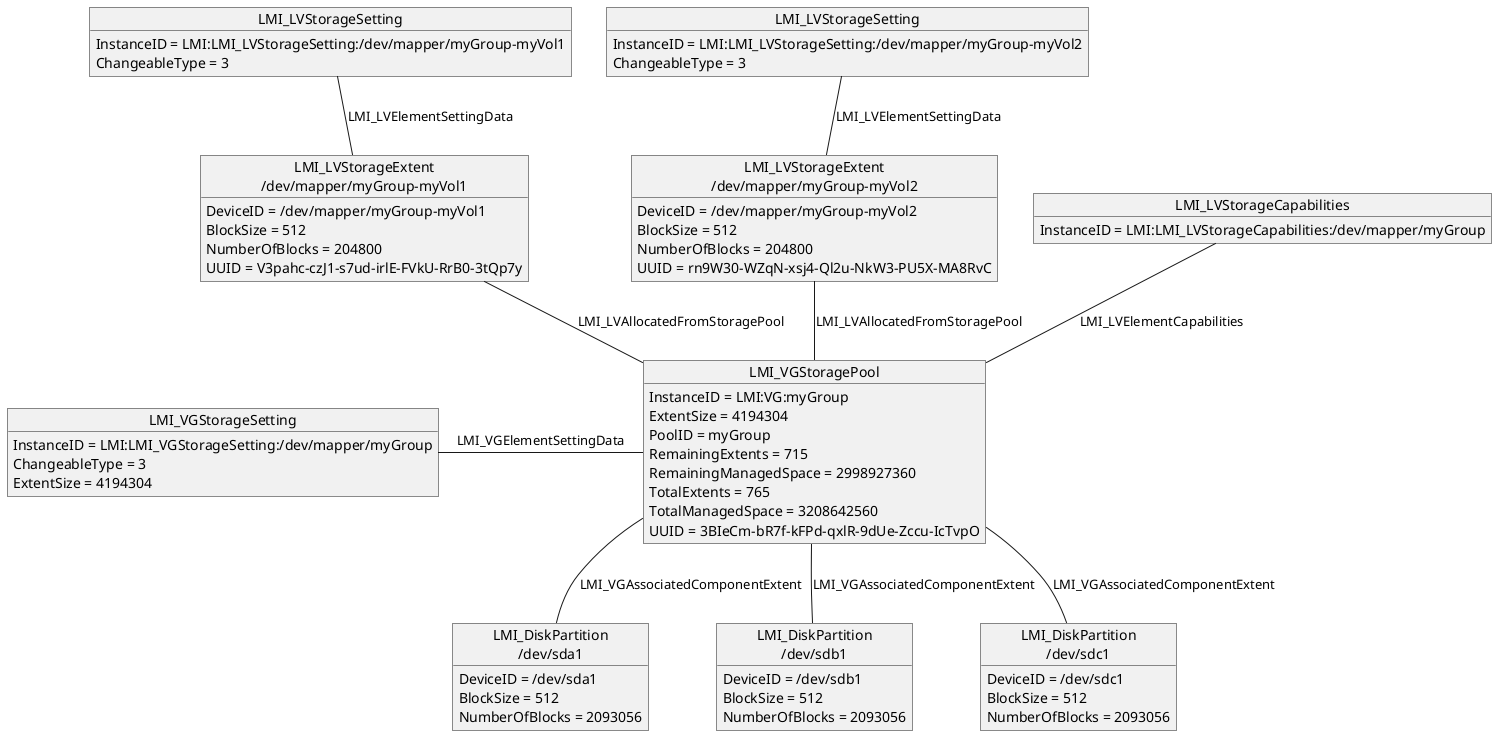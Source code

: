 @startuml


object "LMI_LVStorageExtent\n/dev/mapper/myGroup-myVol1" as obj9
obj9 : DeviceID = /dev/mapper/myGroup-myVol1
obj9 : BlockSize = 512
obj9 : NumberOfBlocks = 204800
obj9 : UUID = V3pahc-czJ1-s7ud-irlE-FVkU-RrB0-3tQp7y

object "LMI_LVStorageSetting" as obj11
obj11 : InstanceID = LMI:LMI_LVStorageSetting:/dev/mapper/myGroup-myVol1
obj11 : ChangeableType = 3

obj9 -up- obj11 : LMI_LVElementSettingData


object "LMI_LVStorageExtent\n/dev/mapper/myGroup-myVol2" as obj10
obj10 : DeviceID = /dev/mapper/myGroup-myVol2
obj10 : BlockSize = 512
obj10 : NumberOfBlocks = 204800
obj10 : UUID = rn9W30-WZqN-xsj4-Ql2u-NkW3-PU5X-MA8RvC

object "LMI_LVStorageSetting" as obj12
obj12 : InstanceID = LMI:LMI_LVStorageSetting:/dev/mapper/myGroup-myVol2
obj12 : ChangeableType = 3

obj10 -up- obj12 : LMI_LVElementSettingData

object "LMI_VGStoragePool" as obj17
obj17 : InstanceID = LMI:VG:myGroup
obj17 : ExtentSize = 4194304
obj17 : PoolID = myGroup
obj17 : RemainingExtents = 715
obj17 : RemainingManagedSpace = 2998927360
obj17 : TotalExtents = 765
obj17 : TotalManagedSpace = 3208642560
obj17 : UUID = 3BIeCm-bR7f-kFPd-qxlR-9dUe-Zccu-IcTvpO

obj9 -- obj17 : LMI_LVAllocatedFromStoragePool
obj10 -- obj17 : LMI_LVAllocatedFromStoragePool

object "LMI_LVStorageCapabilities" as obj8
obj8 : InstanceID = LMI:LMI_LVStorageCapabilities:/dev/mapper/myGroup

object "LMI_VGStorageSetting" as obj18
obj18 : InstanceID = LMI:LMI_VGStorageSetting:/dev/mapper/myGroup
obj18 : ChangeableType = 3
obj18 : ExtentSize = 4194304


obj17 -left- obj18 : LMI_VGElementSettingData
obj8 -- obj17 : LMI_LVElementCapabilities

object "LMI_DiskPartition\n/dev/sda1" as obj0
obj0 : DeviceID = /dev/sda1
obj0 : BlockSize = 512
obj0 : NumberOfBlocks = 2093056

object "LMI_DiskPartition\n/dev/sdb1" as obj1
obj1 : DeviceID = /dev/sdb1
obj1 : BlockSize = 512
obj1 : NumberOfBlocks = 2093056

object "LMI_DiskPartition\n/dev/sdc1" as obj2
obj2 : DeviceID = /dev/sdc1
obj2 : BlockSize = 512
obj2 : NumberOfBlocks = 2093056

obj17 -- obj0 : LMI_VGAssociatedComponentExtent
obj17 -- obj1 : LMI_VGAssociatedComponentExtent
obj17 -- obj2 : LMI_VGAssociatedComponentExtent
@enduml
